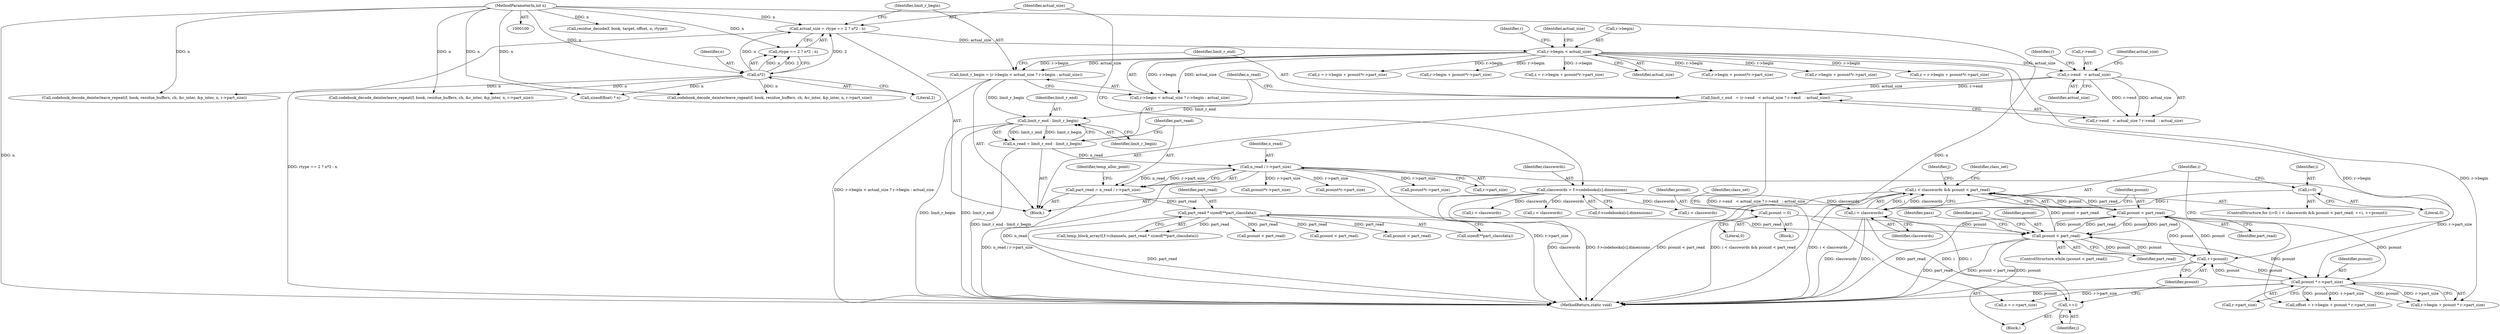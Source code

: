 digraph "0_stb_244d83bc3d859293f55812d48b3db168e581f6ab@API" {
"1000860" [label="(Call,i < classwords && pcount < part_read)"];
"1000861" [label="(Call,i < classwords)"];
"1000857" [label="(Call,i=0)"];
"1000868" [label="(Call,++i)"];
"1000134" [label="(Call,classwords = f->codebooks[c].dimensions)"];
"1000800" [label="(Call,pcount < part_read)"];
"1000864" [label="(Call,pcount < part_read)"];
"1000870" [label="(Call,++pcount)"];
"1000927" [label="(Call,pcount * r->part_size)"];
"1000189" [label="(Call,n_read / r->part_size)"];
"1000181" [label="(Call,n_read = limit_r_end - limit_r_begin)"];
"1000183" [label="(Call,limit_r_end - limit_r_begin)"];
"1000168" [label="(Call,limit_r_end   = (r->end   < actual_size ? r->end   : actual_size))"];
"1000171" [label="(Call,r->end   < actual_size)"];
"1000158" [label="(Call,r->begin < actual_size)"];
"1000144" [label="(Call,actual_size = rtype == 2 ? n*2 : n)"];
"1000150" [label="(Call,n*2)"];
"1000104" [label="(MethodParameterIn,int n)"];
"1000155" [label="(Call,limit_r_begin = (r->begin < actual_size ? r->begin : actual_size))"];
"1000792" [label="(Call,pcount = 0)"];
"1000209" [label="(Call,part_read * sizeof(**part_classdata))"];
"1000187" [label="(Call,part_read = n_read / r->part_size)"];
"1000948" [label="(Call,residue_decode(f, book, target, offset, n, rtype))"];
"1000177" [label="(Identifier,r)"];
"1000856" [label="(ControlStructure,for (i=0; i < classwords && pcount < part_read; ++i, ++pcount))"];
"1000236" [label="(Call,sizeof(float) * n)"];
"1000526" [label="(Call,i < classwords)"];
"1000472" [label="(Call,pcount*r->part_size)"];
"1000171" [label="(Call,r->end   < actual_size)"];
"1000793" [label="(Identifier,pcount)"];
"1000172" [label="(Call,r->end)"];
"1000800" [label="(Call,pcount < part_read)"];
"1000806" [label="(Identifier,pass)"];
"1000304" [label="(Call,pcount*r->part_size)"];
"1000799" [label="(ControlStructure,while (pcount < part_read))"];
"1000293" [label="(Call,pcount < part_read)"];
"1000864" [label="(Call,pcount < part_read)"];
"1000866" [label="(Identifier,part_read)"];
"1000145" [label="(Identifier,actual_size)"];
"1000628" [label="(Call,pcount*r->part_size)"];
"1000875" [label="(Identifier,j)"];
"1000686" [label="(Call,i < classwords)"];
"1000624" [label="(Call,r->begin + pcount*r->part_size)"];
"1000870" [label="(Call,++pcount)"];
"1000184" [label="(Identifier,limit_r_end)"];
"1000104" [label="(MethodParameterIn,int n)"];
"1000802" [label="(Identifier,part_read)"];
"1000929" [label="(Call,r->part_size)"];
"1000135" [label="(Identifier,classwords)"];
"1000156" [label="(Identifier,limit_r_begin)"];
"1000461" [label="(Call,pcount < part_read)"];
"1000927" [label="(Call,pcount * r->part_size)"];
"1000183" [label="(Call,limit_r_end - limit_r_begin)"];
"1000801" [label="(Identifier,pcount)"];
"1000151" [label="(Identifier,n)"];
"1000865" [label="(Identifier,pcount)"];
"1000858" [label="(Identifier,i)"];
"1000166" [label="(Identifier,actual_size)"];
"1000187" [label="(Call,part_read = n_read / r->part_size)"];
"1000421" [label="(Call,codebook_decode_deinterleave_repeat(f, book, residue_buffers, ch, &c_inter, &p_inter, n, r->part_size))"];
"1000790" [label="(Block,)"];
"1000928" [label="(Identifier,pcount)"];
"1000158" [label="(Call,r->begin < actual_size)"];
"1000466" [label="(Call,z = r->begin + pcount*r->part_size)"];
"1000182" [label="(Identifier,n_read)"];
"1000857" [label="(Call,i=0)"];
"1000211" [label="(Call,sizeof(**part_classdata))"];
"1000175" [label="(Identifier,actual_size)"];
"1000196" [label="(Identifier,temp_alloc_point)"];
"1000152" [label="(Literal,2)"];
"1000185" [label="(Identifier,limit_r_begin)"];
"1000869" [label="(Identifier,i)"];
"1000867" [label="(Block,)"];
"1000168" [label="(Call,limit_r_end   = (r->end   < actual_size ? r->end   : actual_size))"];
"1000585" [label="(Call,codebook_decode_deinterleave_repeat(f, book, residue_buffers, ch, &c_inter, &p_inter, n, r->part_size))"];
"1000921" [label="(Call,offset = r->begin + pcount * r->part_size)"];
"1000188" [label="(Identifier,part_read)"];
"1000862" [label="(Identifier,i)"];
"1000159" [label="(Call,r->begin)"];
"1000189" [label="(Call,n_read / r->part_size)"];
"1000162" [label="(Identifier,actual_size)"];
"1000957" [label="(Identifier,class_set)"];
"1000146" [label="(Call,rtype == 2 ? n*2 : n)"];
"1000150" [label="(Call,n*2)"];
"1000190" [label="(Identifier,n_read)"];
"1000191" [label="(Call,r->part_size)"];
"1000169" [label="(Identifier,limit_r_end)"];
"1000794" [label="(Literal,0)"];
"1000860" [label="(Call,i < classwords && pcount < part_read)"];
"1000210" [label="(Identifier,part_read)"];
"1000859" [label="(Literal,0)"];
"1000157" [label="(Call,r->begin < actual_size ? r->begin : actual_size)"];
"1000107" [label="(Block,)"];
"1000362" [label="(Call,i < classwords)"];
"1000181" [label="(Call,n_read = limit_r_end - limit_r_begin)"];
"1000622" [label="(Call,z = r->begin + pcount*r->part_size)"];
"1000155" [label="(Call,limit_r_begin = (r->begin < actual_size ? r->begin : actual_size))"];
"1000861" [label="(Call,i < classwords)"];
"1000209" [label="(Call,part_read * sizeof(**part_classdata))"];
"1000863" [label="(Identifier,classwords)"];
"1000204" [label="(Call,temp_block_array(f,f->channels, part_read * sizeof(**part_classdata)))"];
"1000789" [label="(Identifier,pass)"];
"1000923" [label="(Call,r->begin + pcount * r->part_size)"];
"1000933" [label="(Call,n = r->part_size)"];
"1000468" [label="(Call,r->begin + pcount*r->part_size)"];
"1000298" [label="(Call,z = r->begin + pcount*r->part_size)"];
"1000617" [label="(Call,pcount < part_read)"];
"1000797" [label="(Identifier,class_set)"];
"1000144" [label="(Call,actual_size = rtype == 2 ? n*2 : n)"];
"1000179" [label="(Identifier,actual_size)"];
"1000300" [label="(Call,r->begin + pcount*r->part_size)"];
"1000164" [label="(Identifier,r)"];
"1000170" [label="(Call,r->end   < actual_size ? r->end   : actual_size)"];
"1000868" [label="(Call,++i)"];
"1000967" [label="(MethodReturn,static void)"];
"1000792" [label="(Call,pcount = 0)"];
"1000745" [label="(Call,codebook_decode_deinterleave_repeat(f, book, residue_buffers, ch, &c_inter, &p_inter, n, r->part_size))"];
"1000136" [label="(Call,f->codebooks[c].dimensions)"];
"1000871" [label="(Identifier,pcount)"];
"1000134" [label="(Call,classwords = f->codebooks[c].dimensions)"];
"1000860" -> "1000856"  [label="AST: "];
"1000860" -> "1000861"  [label="CFG: "];
"1000860" -> "1000864"  [label="CFG: "];
"1000861" -> "1000860"  [label="AST: "];
"1000864" -> "1000860"  [label="AST: "];
"1000875" -> "1000860"  [label="CFG: "];
"1000957" -> "1000860"  [label="CFG: "];
"1000860" -> "1000967"  [label="DDG: pcount < part_read"];
"1000860" -> "1000967"  [label="DDG: i < classwords && pcount < part_read"];
"1000860" -> "1000967"  [label="DDG: i < classwords"];
"1000861" -> "1000860"  [label="DDG: i"];
"1000861" -> "1000860"  [label="DDG: classwords"];
"1000800" -> "1000860"  [label="DDG: pcount < part_read"];
"1000864" -> "1000860"  [label="DDG: pcount"];
"1000864" -> "1000860"  [label="DDG: part_read"];
"1000861" -> "1000863"  [label="CFG: "];
"1000862" -> "1000861"  [label="AST: "];
"1000863" -> "1000861"  [label="AST: "];
"1000865" -> "1000861"  [label="CFG: "];
"1000861" -> "1000967"  [label="DDG: classwords"];
"1000861" -> "1000967"  [label="DDG: i"];
"1000857" -> "1000861"  [label="DDG: i"];
"1000868" -> "1000861"  [label="DDG: i"];
"1000134" -> "1000861"  [label="DDG: classwords"];
"1000861" -> "1000868"  [label="DDG: i"];
"1000857" -> "1000856"  [label="AST: "];
"1000857" -> "1000859"  [label="CFG: "];
"1000858" -> "1000857"  [label="AST: "];
"1000859" -> "1000857"  [label="AST: "];
"1000862" -> "1000857"  [label="CFG: "];
"1000868" -> "1000867"  [label="AST: "];
"1000868" -> "1000869"  [label="CFG: "];
"1000869" -> "1000868"  [label="AST: "];
"1000871" -> "1000868"  [label="CFG: "];
"1000134" -> "1000107"  [label="AST: "];
"1000134" -> "1000136"  [label="CFG: "];
"1000135" -> "1000134"  [label="AST: "];
"1000136" -> "1000134"  [label="AST: "];
"1000145" -> "1000134"  [label="CFG: "];
"1000134" -> "1000967"  [label="DDG: classwords"];
"1000134" -> "1000967"  [label="DDG: f->codebooks[c].dimensions"];
"1000134" -> "1000362"  [label="DDG: classwords"];
"1000134" -> "1000526"  [label="DDG: classwords"];
"1000134" -> "1000686"  [label="DDG: classwords"];
"1000800" -> "1000799"  [label="AST: "];
"1000800" -> "1000802"  [label="CFG: "];
"1000801" -> "1000800"  [label="AST: "];
"1000802" -> "1000800"  [label="AST: "];
"1000806" -> "1000800"  [label="CFG: "];
"1000789" -> "1000800"  [label="CFG: "];
"1000800" -> "1000967"  [label="DDG: part_read"];
"1000800" -> "1000967"  [label="DDG: pcount < part_read"];
"1000800" -> "1000967"  [label="DDG: pcount"];
"1000864" -> "1000800"  [label="DDG: pcount"];
"1000864" -> "1000800"  [label="DDG: part_read"];
"1000792" -> "1000800"  [label="DDG: pcount"];
"1000870" -> "1000800"  [label="DDG: pcount"];
"1000209" -> "1000800"  [label="DDG: part_read"];
"1000800" -> "1000864"  [label="DDG: pcount"];
"1000800" -> "1000864"  [label="DDG: part_read"];
"1000800" -> "1000870"  [label="DDG: pcount"];
"1000800" -> "1000927"  [label="DDG: pcount"];
"1000864" -> "1000866"  [label="CFG: "];
"1000865" -> "1000864"  [label="AST: "];
"1000866" -> "1000864"  [label="AST: "];
"1000864" -> "1000967"  [label="DDG: part_read"];
"1000870" -> "1000864"  [label="DDG: pcount"];
"1000864" -> "1000870"  [label="DDG: pcount"];
"1000864" -> "1000927"  [label="DDG: pcount"];
"1000870" -> "1000867"  [label="AST: "];
"1000870" -> "1000871"  [label="CFG: "];
"1000871" -> "1000870"  [label="AST: "];
"1000862" -> "1000870"  [label="CFG: "];
"1000927" -> "1000870"  [label="DDG: pcount"];
"1000870" -> "1000927"  [label="DDG: pcount"];
"1000927" -> "1000923"  [label="AST: "];
"1000927" -> "1000929"  [label="CFG: "];
"1000928" -> "1000927"  [label="AST: "];
"1000929" -> "1000927"  [label="AST: "];
"1000923" -> "1000927"  [label="CFG: "];
"1000927" -> "1000967"  [label="DDG: pcount"];
"1000927" -> "1000921"  [label="DDG: pcount"];
"1000927" -> "1000921"  [label="DDG: r->part_size"];
"1000927" -> "1000923"  [label="DDG: pcount"];
"1000927" -> "1000923"  [label="DDG: r->part_size"];
"1000189" -> "1000927"  [label="DDG: r->part_size"];
"1000927" -> "1000933"  [label="DDG: r->part_size"];
"1000189" -> "1000187"  [label="AST: "];
"1000189" -> "1000191"  [label="CFG: "];
"1000190" -> "1000189"  [label="AST: "];
"1000191" -> "1000189"  [label="AST: "];
"1000187" -> "1000189"  [label="CFG: "];
"1000189" -> "1000967"  [label="DDG: n_read"];
"1000189" -> "1000967"  [label="DDG: r->part_size"];
"1000189" -> "1000187"  [label="DDG: n_read"];
"1000189" -> "1000187"  [label="DDG: r->part_size"];
"1000181" -> "1000189"  [label="DDG: n_read"];
"1000189" -> "1000304"  [label="DDG: r->part_size"];
"1000189" -> "1000472"  [label="DDG: r->part_size"];
"1000189" -> "1000628"  [label="DDG: r->part_size"];
"1000181" -> "1000107"  [label="AST: "];
"1000181" -> "1000183"  [label="CFG: "];
"1000182" -> "1000181"  [label="AST: "];
"1000183" -> "1000181"  [label="AST: "];
"1000188" -> "1000181"  [label="CFG: "];
"1000181" -> "1000967"  [label="DDG: limit_r_end - limit_r_begin"];
"1000183" -> "1000181"  [label="DDG: limit_r_end"];
"1000183" -> "1000181"  [label="DDG: limit_r_begin"];
"1000183" -> "1000185"  [label="CFG: "];
"1000184" -> "1000183"  [label="AST: "];
"1000185" -> "1000183"  [label="AST: "];
"1000183" -> "1000967"  [label="DDG: limit_r_begin"];
"1000183" -> "1000967"  [label="DDG: limit_r_end"];
"1000168" -> "1000183"  [label="DDG: limit_r_end"];
"1000155" -> "1000183"  [label="DDG: limit_r_begin"];
"1000168" -> "1000107"  [label="AST: "];
"1000168" -> "1000170"  [label="CFG: "];
"1000169" -> "1000168"  [label="AST: "];
"1000170" -> "1000168"  [label="AST: "];
"1000182" -> "1000168"  [label="CFG: "];
"1000168" -> "1000967"  [label="DDG: r->end   < actual_size ? r->end   : actual_size"];
"1000171" -> "1000168"  [label="DDG: r->end"];
"1000171" -> "1000168"  [label="DDG: actual_size"];
"1000171" -> "1000170"  [label="AST: "];
"1000171" -> "1000175"  [label="CFG: "];
"1000172" -> "1000171"  [label="AST: "];
"1000175" -> "1000171"  [label="AST: "];
"1000177" -> "1000171"  [label="CFG: "];
"1000179" -> "1000171"  [label="CFG: "];
"1000158" -> "1000171"  [label="DDG: actual_size"];
"1000171" -> "1000170"  [label="DDG: r->end"];
"1000171" -> "1000170"  [label="DDG: actual_size"];
"1000158" -> "1000157"  [label="AST: "];
"1000158" -> "1000162"  [label="CFG: "];
"1000159" -> "1000158"  [label="AST: "];
"1000162" -> "1000158"  [label="AST: "];
"1000164" -> "1000158"  [label="CFG: "];
"1000166" -> "1000158"  [label="CFG: "];
"1000158" -> "1000155"  [label="DDG: r->begin"];
"1000158" -> "1000155"  [label="DDG: actual_size"];
"1000144" -> "1000158"  [label="DDG: actual_size"];
"1000158" -> "1000157"  [label="DDG: r->begin"];
"1000158" -> "1000157"  [label="DDG: actual_size"];
"1000158" -> "1000298"  [label="DDG: r->begin"];
"1000158" -> "1000300"  [label="DDG: r->begin"];
"1000158" -> "1000466"  [label="DDG: r->begin"];
"1000158" -> "1000468"  [label="DDG: r->begin"];
"1000158" -> "1000622"  [label="DDG: r->begin"];
"1000158" -> "1000624"  [label="DDG: r->begin"];
"1000158" -> "1000921"  [label="DDG: r->begin"];
"1000158" -> "1000923"  [label="DDG: r->begin"];
"1000144" -> "1000107"  [label="AST: "];
"1000144" -> "1000146"  [label="CFG: "];
"1000145" -> "1000144"  [label="AST: "];
"1000146" -> "1000144"  [label="AST: "];
"1000156" -> "1000144"  [label="CFG: "];
"1000144" -> "1000967"  [label="DDG: rtype == 2 ? n*2 : n"];
"1000150" -> "1000144"  [label="DDG: n"];
"1000150" -> "1000144"  [label="DDG: 2"];
"1000104" -> "1000144"  [label="DDG: n"];
"1000150" -> "1000146"  [label="AST: "];
"1000150" -> "1000152"  [label="CFG: "];
"1000151" -> "1000150"  [label="AST: "];
"1000152" -> "1000150"  [label="AST: "];
"1000146" -> "1000150"  [label="CFG: "];
"1000150" -> "1000146"  [label="DDG: n"];
"1000150" -> "1000146"  [label="DDG: 2"];
"1000104" -> "1000150"  [label="DDG: n"];
"1000150" -> "1000236"  [label="DDG: n"];
"1000150" -> "1000421"  [label="DDG: n"];
"1000150" -> "1000585"  [label="DDG: n"];
"1000150" -> "1000745"  [label="DDG: n"];
"1000104" -> "1000100"  [label="AST: "];
"1000104" -> "1000967"  [label="DDG: n"];
"1000104" -> "1000146"  [label="DDG: n"];
"1000104" -> "1000236"  [label="DDG: n"];
"1000104" -> "1000421"  [label="DDG: n"];
"1000104" -> "1000585"  [label="DDG: n"];
"1000104" -> "1000745"  [label="DDG: n"];
"1000104" -> "1000933"  [label="DDG: n"];
"1000104" -> "1000948"  [label="DDG: n"];
"1000155" -> "1000107"  [label="AST: "];
"1000155" -> "1000157"  [label="CFG: "];
"1000156" -> "1000155"  [label="AST: "];
"1000157" -> "1000155"  [label="AST: "];
"1000169" -> "1000155"  [label="CFG: "];
"1000155" -> "1000967"  [label="DDG: r->begin < actual_size ? r->begin : actual_size"];
"1000792" -> "1000790"  [label="AST: "];
"1000792" -> "1000794"  [label="CFG: "];
"1000793" -> "1000792"  [label="AST: "];
"1000794" -> "1000792"  [label="AST: "];
"1000797" -> "1000792"  [label="CFG: "];
"1000209" -> "1000204"  [label="AST: "];
"1000209" -> "1000211"  [label="CFG: "];
"1000210" -> "1000209"  [label="AST: "];
"1000211" -> "1000209"  [label="AST: "];
"1000204" -> "1000209"  [label="CFG: "];
"1000209" -> "1000967"  [label="DDG: part_read"];
"1000209" -> "1000204"  [label="DDG: part_read"];
"1000187" -> "1000209"  [label="DDG: part_read"];
"1000209" -> "1000293"  [label="DDG: part_read"];
"1000209" -> "1000461"  [label="DDG: part_read"];
"1000209" -> "1000617"  [label="DDG: part_read"];
"1000187" -> "1000107"  [label="AST: "];
"1000188" -> "1000187"  [label="AST: "];
"1000196" -> "1000187"  [label="CFG: "];
"1000187" -> "1000967"  [label="DDG: n_read / r->part_size"];
}

